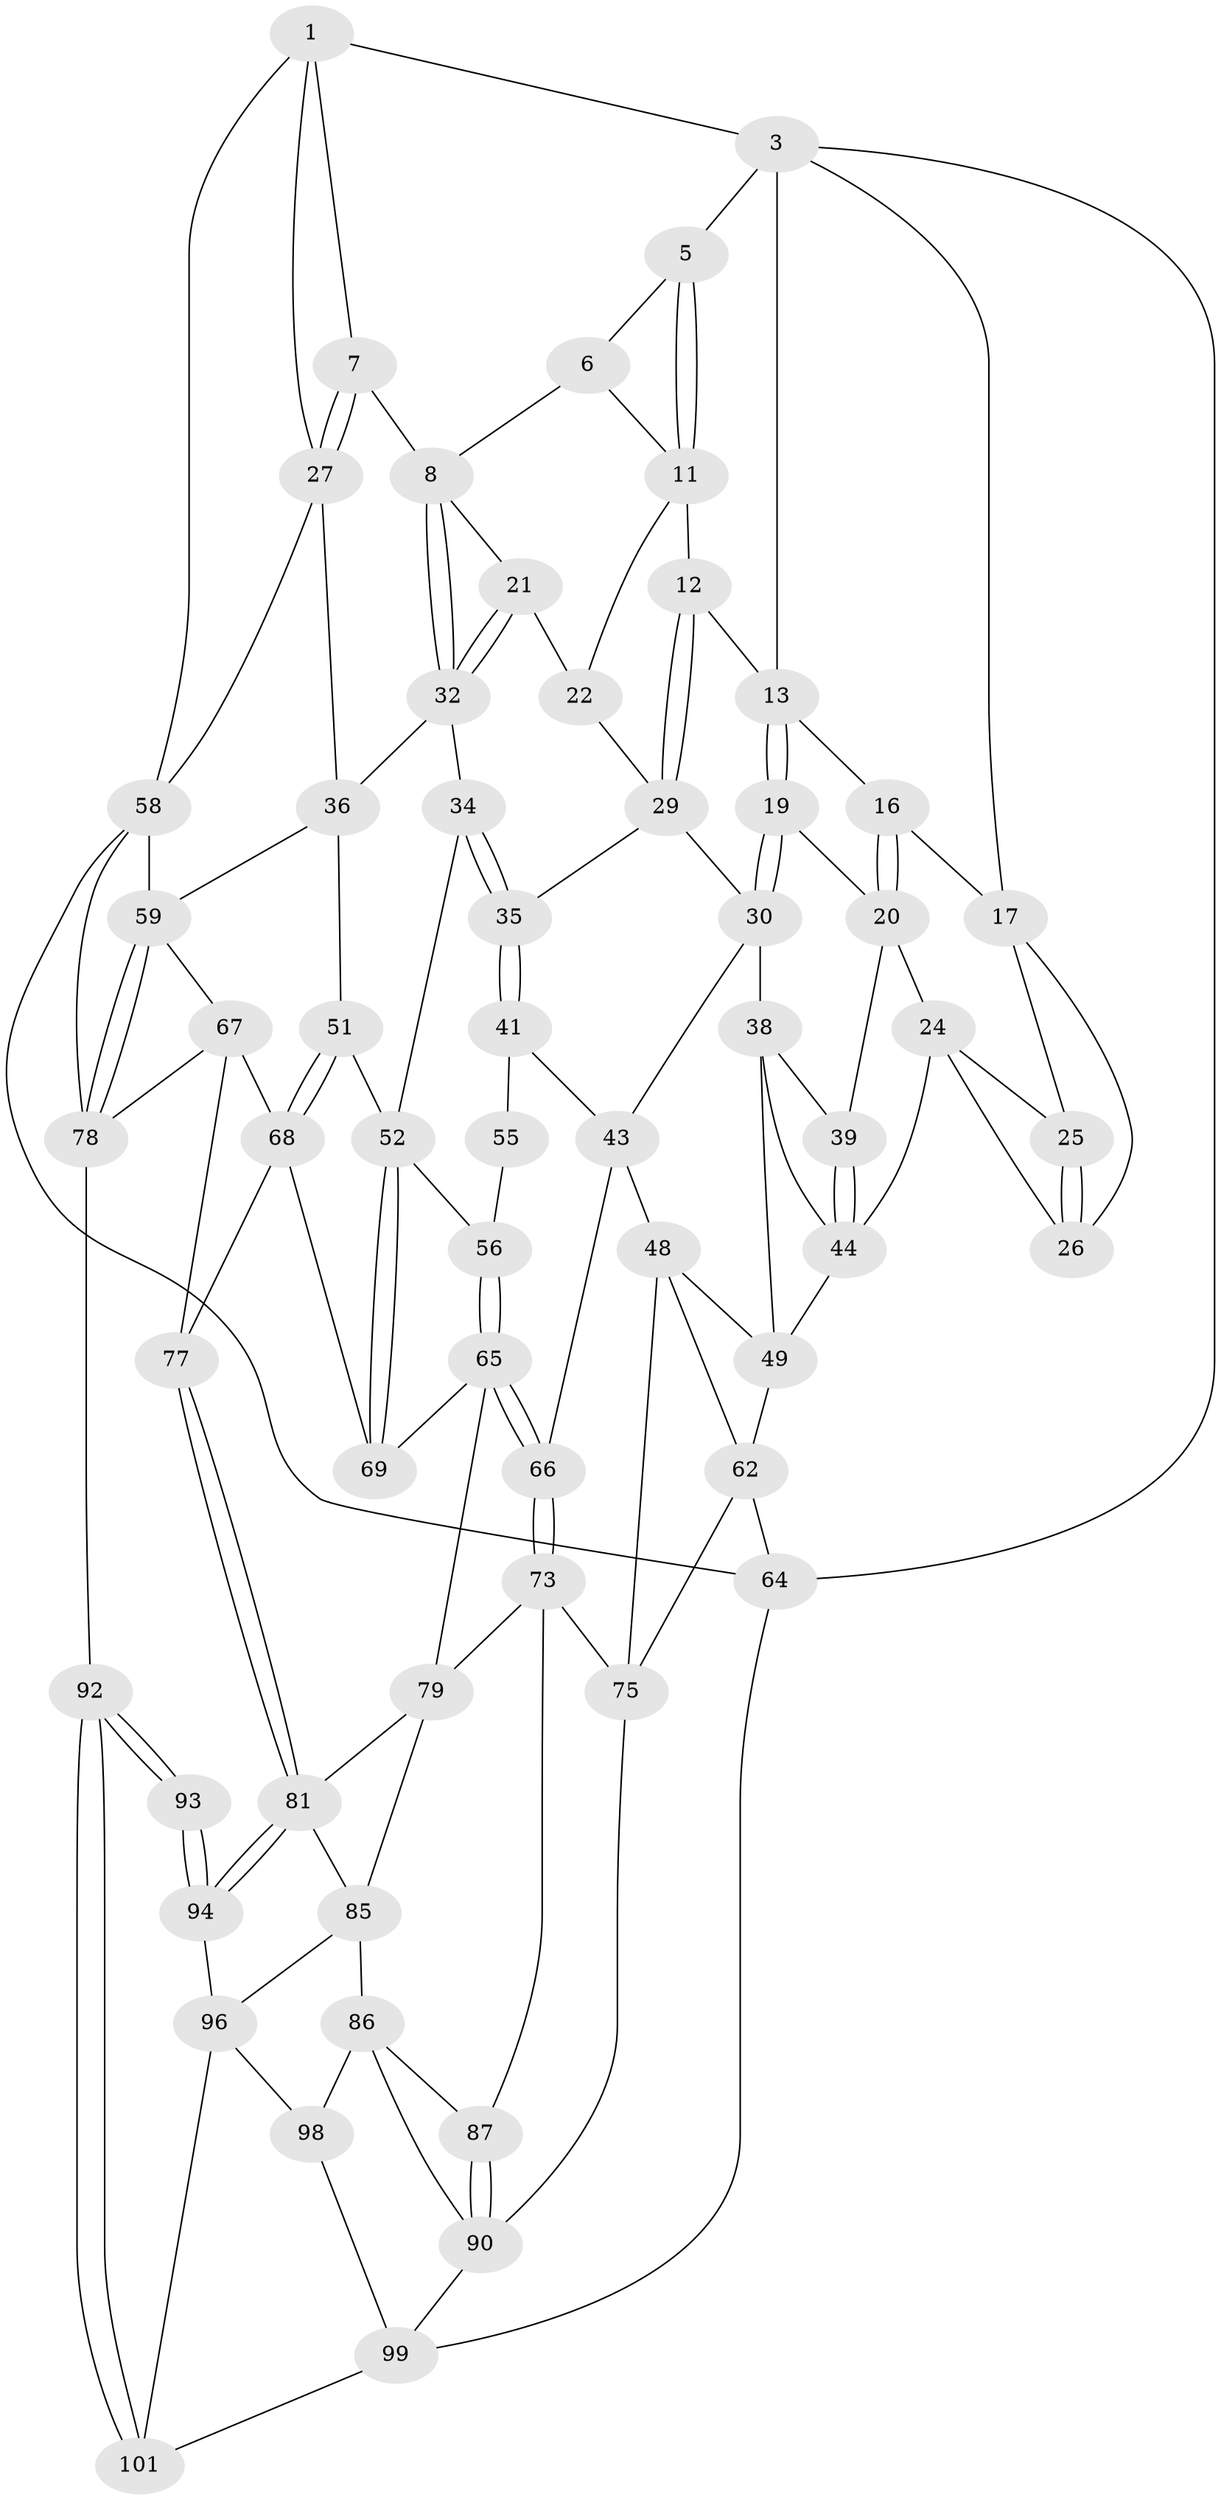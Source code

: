 // original degree distribution, {3: 0.029411764705882353, 6: 0.21568627450980393, 4: 0.21568627450980393, 5: 0.5392156862745098}
// Generated by graph-tools (version 1.1) at 2025/11/02/21/25 10:11:12]
// undirected, 62 vertices, 135 edges
graph export_dot {
graph [start="1"]
  node [color=gray90,style=filled];
  1 [pos="+0.6926492968989452+0",super="+2"];
  3 [pos="+0+0",super="+4"];
  5 [pos="+0.39612920785148525+0"];
  6 [pos="+0.48991650905244427+0",super="+10"];
  7 [pos="+0.7340090134782528+0.04643139385670748"];
  8 [pos="+0.6014334019999464+0.13922063795736872",super="+9"];
  11 [pos="+0.3582252354557054+0",super="+15"];
  12 [pos="+0.2918278350437555+0.06426183764033921"];
  13 [pos="+0.17731498455974495+0.03901417906001801",super="+14"];
  16 [pos="+0.10631295135906557+0.08776958433687576"];
  17 [pos="+0.03135339465466418+0.09123458439873218",super="+18"];
  19 [pos="+0.17223924853419262+0.16158864621543215"];
  20 [pos="+0.13856110614060124+0.1639983151636501",super="+23"];
  21 [pos="+0.4626754440698117+0.15286536255325966"];
  22 [pos="+0.4529381375281793+0.15244656754760222"];
  24 [pos="+0.0830958754098747+0.1963107140634034",super="+40"];
  25 [pos="+0.040566427828167724+0.13304789426209562"];
  26 [pos="+0+0.17044045864329987"];
  27 [pos="+0.8280666629651735+0.14986247046960854",super="+28"];
  29 [pos="+0.265833207322726+0.16059233670570072",super="+31"];
  30 [pos="+0.2522208894865463+0.1646899470274869",super="+37"];
  32 [pos="+0.5906613748637191+0.17309416310268297",super="+33"];
  34 [pos="+0.5982882602234384+0.2696554197659995",super="+54"];
  35 [pos="+0.38624646885554154+0.3104355226321362"];
  36 [pos="+0.759409334112112+0.2897659527052067",super="+50"];
  38 [pos="+0.1921785444540042+0.2964015689297431",super="+46"];
  39 [pos="+0.13054119050860766+0.2745614194604554"];
  41 [pos="+0.3824321500400703+0.32384129624106767",super="+42"];
  43 [pos="+0.32258437852618926+0.4082495209391098",super="+47"];
  44 [pos="+0.08513520591272065+0.3463419997464353",super="+45"];
  48 [pos="+0.21484548841398127+0.4537968620436297",super="+71"];
  49 [pos="+0.16575268768698312+0.4350696744028733",super="+61"];
  51 [pos="+0.680262075019983+0.45598527254424004"];
  52 [pos="+0.6376722568841571+0.47551027331635093",super="+53"];
  55 [pos="+0.5291923674441439+0.36882833362942635",super="+57"];
  56 [pos="+0.49113439886011395+0.46376939490631647"];
  58 [pos="+1+0.4510503049691608",super="+83"];
  59 [pos="+1+0.4558651671339181",super="+60"];
  62 [pos="+0+0.6968365012591063",super="+63"];
  64 [pos="+0+1"];
  65 [pos="+0.488690658347437+0.516531597319212",super="+70"];
  66 [pos="+0.33801355378946757+0.6230395185967325"];
  67 [pos="+0.9022370292360986+0.501099786723323",super="+76"];
  68 [pos="+0.7782261512488605+0.5135425064201393",super="+72"];
  69 [pos="+0.6292231866765632+0.5959003971015171"];
  73 [pos="+0.33793074499207515+0.6254052126271723",super="+74"];
  75 [pos="+0.256574615081793+0.6906007464918635",super="+89"];
  77 [pos="+0.7364860006437028+0.7152896217300567"];
  78 [pos="+0.8722806204724691+0.7836911214847618",super="+84"];
  79 [pos="+0.5175525547649278+0.6482433619953103",super="+80"];
  81 [pos="+0.6458738701973171+0.8014777236115652",super="+82"];
  85 [pos="+0.43980955995261684+0.799400688395188",super="+88"];
  86 [pos="+0.36257237303441403+0.8082152959209742",super="+95"];
  87 [pos="+0.33140230907555607+0.787521038373483"];
  90 [pos="+0.28757070806506074+0.8481814944804824",super="+91"];
  92 [pos="+0.7334243193038139+1"];
  93 [pos="+0.6851610762442186+1"];
  94 [pos="+0.6489070596572153+0.8648797544030951",super="+100"];
  96 [pos="+0.4651099760858422+0.8718446432795589",super="+97"];
  98 [pos="+0.3588254993251583+0.9333868573572869"];
  99 [pos="+0.21323010752798496+0.8844197926023669",super="+102"];
  101 [pos="+0.38460808629409127+1"];
  1 -- 7;
  1 -- 3;
  1 -- 58;
  1 -- 27;
  3 -- 64;
  3 -- 17;
  3 -- 5;
  3 -- 13;
  5 -- 6;
  5 -- 11;
  5 -- 11;
  6 -- 11;
  6 -- 8;
  7 -- 8;
  7 -- 27;
  7 -- 27;
  8 -- 32;
  8 -- 32;
  8 -- 21;
  11 -- 12;
  11 -- 22;
  12 -- 13;
  12 -- 29;
  12 -- 29;
  13 -- 19;
  13 -- 19;
  13 -- 16;
  16 -- 17;
  16 -- 20;
  16 -- 20;
  17 -- 25;
  17 -- 26;
  19 -- 20;
  19 -- 30;
  19 -- 30;
  20 -- 24;
  20 -- 39;
  21 -- 22;
  21 -- 32;
  21 -- 32;
  22 -- 29;
  24 -- 25;
  24 -- 26;
  24 -- 44;
  25 -- 26;
  25 -- 26;
  27 -- 36;
  27 -- 58;
  29 -- 30;
  29 -- 35;
  30 -- 38;
  30 -- 43;
  32 -- 34;
  32 -- 36;
  34 -- 35;
  34 -- 35;
  34 -- 52;
  35 -- 41;
  35 -- 41;
  36 -- 51;
  36 -- 59;
  38 -- 39;
  38 -- 49;
  38 -- 44;
  39 -- 44;
  39 -- 44;
  41 -- 55 [weight=2];
  41 -- 43;
  43 -- 48;
  43 -- 66;
  44 -- 49;
  48 -- 49;
  48 -- 75;
  48 -- 62;
  49 -- 62;
  51 -- 52;
  51 -- 68;
  51 -- 68;
  52 -- 69;
  52 -- 69;
  52 -- 56;
  55 -- 56;
  56 -- 65;
  56 -- 65;
  58 -- 59;
  58 -- 64;
  58 -- 78;
  59 -- 78;
  59 -- 78;
  59 -- 67;
  62 -- 64;
  62 -- 75;
  64 -- 99;
  65 -- 66;
  65 -- 66;
  65 -- 69;
  65 -- 79;
  66 -- 73;
  66 -- 73;
  67 -- 68;
  67 -- 77;
  67 -- 78;
  68 -- 77;
  68 -- 69;
  73 -- 75;
  73 -- 87;
  73 -- 79;
  75 -- 90;
  77 -- 81;
  77 -- 81;
  78 -- 92;
  79 -- 81;
  79 -- 85;
  81 -- 94;
  81 -- 94;
  81 -- 85;
  85 -- 86;
  85 -- 96;
  86 -- 87;
  86 -- 90;
  86 -- 98;
  87 -- 90;
  87 -- 90;
  90 -- 99;
  92 -- 93;
  92 -- 93;
  92 -- 101;
  92 -- 101;
  93 -- 94 [weight=2];
  93 -- 94;
  94 -- 96;
  96 -- 98;
  96 -- 101;
  98 -- 99;
  99 -- 101;
}
